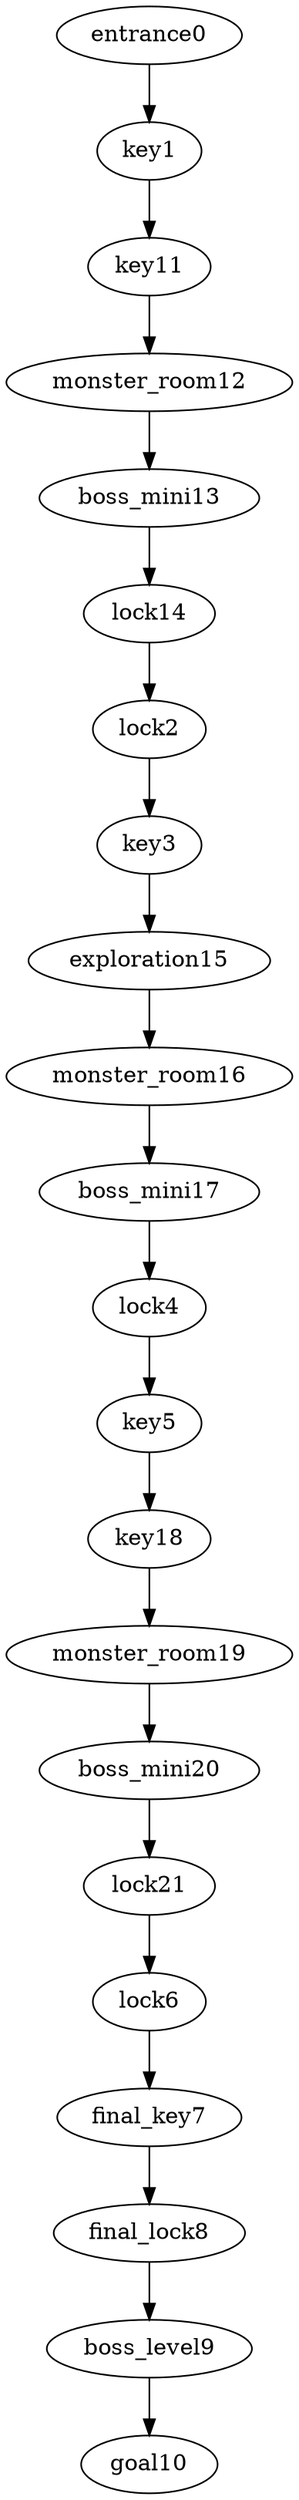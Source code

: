 digraph mission {
entrance0 -> key1
key1 -> key11
lock2 -> key3
key3 -> exploration15
lock4 -> key5
key5 -> key18
lock6 -> final_key7
final_key7 -> final_lock8
final_lock8 -> boss_level9
boss_level9 -> goal10
key11 -> monster_room12
monster_room12 -> boss_mini13
boss_mini13 -> lock14
lock14 -> lock2
exploration15 -> monster_room16
monster_room16 -> boss_mini17
boss_mini17 -> lock4
key18 -> monster_room19
monster_room19 -> boss_mini20
boss_mini20 -> lock21
lock21 -> lock6
}